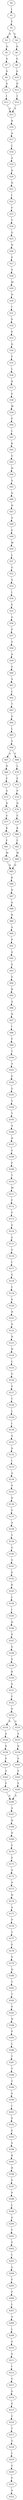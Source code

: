 strict digraph  {
	S0 -> S1 [ label = I ];
	S1 -> S2 [ label = Y ];
	S2 -> S3 [ label = D ];
	S2 -> S4 [ label = E ];
	S3 -> S5 [ label = Q ];
	S4 -> S6 [ label = Q ];
	S5 -> S7 [ label = S ];
	S6 -> S8 [ label = S ];
	S7 -> S9 [ label = S ];
	S8 -> S10 [ label = S ];
	S9 -> S11 [ label = D ];
	S10 -> S12 [ label = D ];
	S11 -> S13 [ label = I ];
	S12 -> S14 [ label = I ];
	S13 -> S15 [ label = A ];
	S14 -> S15 [ label = A ];
	S15 -> S16 [ label = R ];
	S16 -> S17 [ label = A ];
	S17 -> S18 [ label = L ];
	S18 -> S19 [ label = A ];
	S19 -> S20 [ label = D ];
	S20 -> S21 [ label = N ];
	S21 -> S22 [ label = I ];
	S22 -> S23 [ label = F ];
	S23 -> S24 [ label = Y ];
	S24 -> S25 [ label = G ];
	S25 -> S26 [ label = N ];
	S26 -> S27 [ label = E ];
	S27 -> S28 [ label = A ];
	S28 -> S29 [ label = M ];
	S29 -> S30 [ label = D ];
	S30 -> S31 [ label = I ];
	S31 -> S32 [ label = S ];
	S32 -> S33 [ label = P ];
	S33 -> S34 [ label = Q ];
	S34 -> S35 [ label = F ];
	S35 -> S36 [ label = L ];
	S36 -> S37 [ label = R ];
	S37 -> S38 [ label = E ];
	S38 -> S39 [ label = W ];
	S39 -> S40 [ label = P ];
	S40 -> S41 [ label = L ];
	S41 -> S42 [ label = K ];
	S42 -> S43 [ label = G ];
	S43 -> S44 [ label = H ];
	S44 -> S45 [ label = S ];
	S45 -> S46 [ label = Q ];
	S46 -> S47 [ label = H ];
	S47 -> S48 [ label = A ];
	S48 -> S49 [ label = E ];
	S49 -> S50 [ label = W ];
	S50 -> S51 [ label = L ];
	S51 -> S52 [ label = G ];
	S52 -> S53 [ label = A ];
	S53 -> S54 [ label = I ];
	S54 -> S55 [ label = E ];
	S55 -> S56 [ label = G ];
	S56 -> S57 [ label = P ];
	S57 -> S58 [ label = V ];
	S58 -> S59 [ label = A ];
	S59 -> S60 [ label = V ];
	S60 -> S61 [ label = A ];
	S61 -> S62 [ label = L ];
	S62 -> S63 [ label = T ];
	S63 -> S64 [ label = G ];
	S64 -> S65 [ label = L ];
	S65 -> S66 [ label = V ];
	S66 -> S67 [ label = A ];
	S66 -> S68 [ label = S ];
	S67 -> S69 [ label = H ];
	S68 -> S70 [ label = L ];
	S69 -> S71 [ label = E ];
	S70 -> S72 [ label = E ];
	S71 -> S73 [ label = A ];
	S72 -> S74 [ label = P ];
	S73 -> S75 [ label = N ];
	S74 -> S76 [ label = N ];
	S75 -> S77 [ label = G ];
	S76 -> S78 [ label = G ];
	S77 -> S79 [ label = K ];
	S78 -> S80 [ label = K ];
	S79 -> S81 [ label = F ];
	S80 -> S82 [ label = F ];
	S81 -> S83 [ label = M ];
	S82 -> S84 [ label = M ];
	S83 -> S85 [ label = N ];
	S84 -> S85 [ label = N ];
	S85 -> S86 [ label = K ];
	S86 -> S87 [ label = D ];
	S87 -> S88 [ label = A ];
	S88 -> S89 [ label = R ];
	S89 -> S90 [ label = A ];
	S90 -> S91 [ label = P ];
	S91 -> S92 [ label = A ];
	S92 -> S93 [ label = V ];
	S93 -> S94 [ label = E ];
	S94 -> S95 [ label = R ];
	S95 -> S96 [ label = A ];
	S96 -> S97 [ label = N ];
	S97 -> S98 [ label = I ];
	S98 -> S99 [ label = F ];
	S99 -> S100 [ label = T ];
	S100 -> S101 [ label = A ];
	S101 -> S102 [ label = E ];
	S102 -> S103 [ label = G ];
	S103 -> S104 [ label = T ];
	S104 -> S105 [ label = T ];
	S105 -> S106 [ label = A ];
	S106 -> S107 [ label = N ];
	S107 -> S108 [ label = Y ];
	S108 -> S109 [ label = F ];
	S109 -> S110 [ label = T ];
	S110 -> S111 [ label = M ];
	S111 -> S112 [ label = F ];
	S112 -> S113 [ label = F ];
	S113 -> S114 [ label = G ];
	S114 -> S115 [ label = G ];
	S115 -> S116 [ label = G ];
	S116 -> S117 [ label = I ];
	S117 -> S118 [ label = G ];
	S118 -> S119 [ label = C ];
	S119 -> S120 [ label = S ];
	S120 -> S121 [ label = H ];
	S121 -> S122 [ label = S ];
	S122 -> S123 [ label = N ];
	S123 -> S124 [ label = H ];
	S124 -> S125 [ label = L ];
	S125 -> S126 [ label = G ];
	S126 -> S127 [ label = V ];
	S127 -> S128 [ label = C ];
	S128 -> S129 [ label = L ];
	S129 -> S130 [ label = I ];
	S130 -> S131 [ label = A ];
	S131 -> S132 [ label = A ];
	S132 -> S133 [ label = I ];
	S133 -> S134 [ label = A ];
	S134 -> S135 [ label = S ];
	S135 -> S136 [ label = D ];
	S136 -> S137 [ label = V ];
	S137 -> S138 [ label = A ];
	S138 -> S139 [ label = T ];
	S139 -> S140 [ label = G ];
	S140 -> S141 [ label = G ];
	S141 -> S142 [ label = E ];
	S142 -> S143 [ label = K ];
	S143 -> S144 [ label = L ];
	S144 -> S145 [ label = I ];
	S145 -> S146 [ label = D ];
	S146 -> S147 [ label = V ];
	S147 -> S148 [ label = G ];
	S148 -> S149 [ label = V ];
	S149 -> S150 [ label = K ];
	S150 -> S151 [ label = S ];
	S151 -> S152 [ label = C ];
	S152 -> S153 [ label = P ];
	S153 -> S154 [ label = R ];
	S153 -> S155 [ label = G ];
	S154 -> S156 [ label = A ];
	S155 -> S157 [ label = A ];
	S156 -> S158 [ label = D ];
	S157 -> S159 [ label = D ];
	S158 -> S160 [ label = S ];
	S159 -> S161 [ label = S ];
	S160 -> S162 [ label = A ];
	S161 -> S163 [ label = A ];
	S162 -> S164 [ label = V ];
	S163 -> S165 [ label = V ];
	S164 -> S166 [ label = A ];
	S165 -> S166 [ label = A ];
	S166 -> S167 [ label = A ];
	S167 -> S168 [ label = N ];
	S168 -> S169 [ label = D ];
	S169 -> S170 [ label = Y ];
	S170 -> S171 [ label = V ];
	S171 -> S172 [ label = A ];
	S172 -> S173 [ label = S ];
	S173 -> S174 [ label = H ];
	S174 -> S175 [ label = A ];
	S175 -> S176 [ label = P ];
	S176 -> S177 [ label = T ];
	S177 -> S178 [ label = P ];
	S178 -> S179 [ label = S ];
	S179 -> S180 [ label = Q ];
	S180 -> S181 [ label = T ];
	S181 -> S182 [ label = T ];
	S182 -> S183 [ label = V ];
	S183 -> S184 [ label = H ];
	S184 -> S185 [ label = P ];
	S185 -> S186 [ label = L ];
	S186 -> S187 [ label = T ];
	S187 -> S188 [ label = T ];
	S188 -> S189 [ label = T ];
	S189 -> S190 [ label = G ];
	S190 -> S191 [ label = I ];
	S191 -> S192 [ label = V ];
	S192 -> S193 [ label = E ];
	S193 -> S194 [ label = V ];
	S194 -> S195 [ label = K ];
	S195 -> S196 [ label = R ];
	S196 -> S197 [ label = P ];
	S197 -> S198 [ label = P ];
	S198 -> S199 [ label = L ];
	S199 -> S200 [ label = G ];
	S200 -> S201 [ label = F ];
	S201 -> S202 [ label = Y ];
	S202 -> S203 [ label = L ];
	S203 -> S204 [ label = G ];
	S204 -> S205 [ label = F ];
	S205 -> S206 [ label = F ];
	S206 -> S207 [ label = L ];
	S207 -> S208 [ label = A ];
	S208 -> S209 [ label = L ];
	S209 -> S210 [ label = G ];
	S210 -> S211 [ label = V ];
	S211 -> S212 [ label = I ];
	S212 -> S213 [ label = G ];
	S213 -> S214 [ label = G ];
	S214 -> S215 [ label = V ];
	S215 -> S216 [ label = C ];
	S216 -> S217 [ label = T ];
	S217 -> S218 [ label = G ];
	S218 -> S219 [ label = L ];
	S219 -> S220 [ label = G ];
	S220 -> S221 [ label = F ];
	S221 -> S222 [ label = S ];
}
